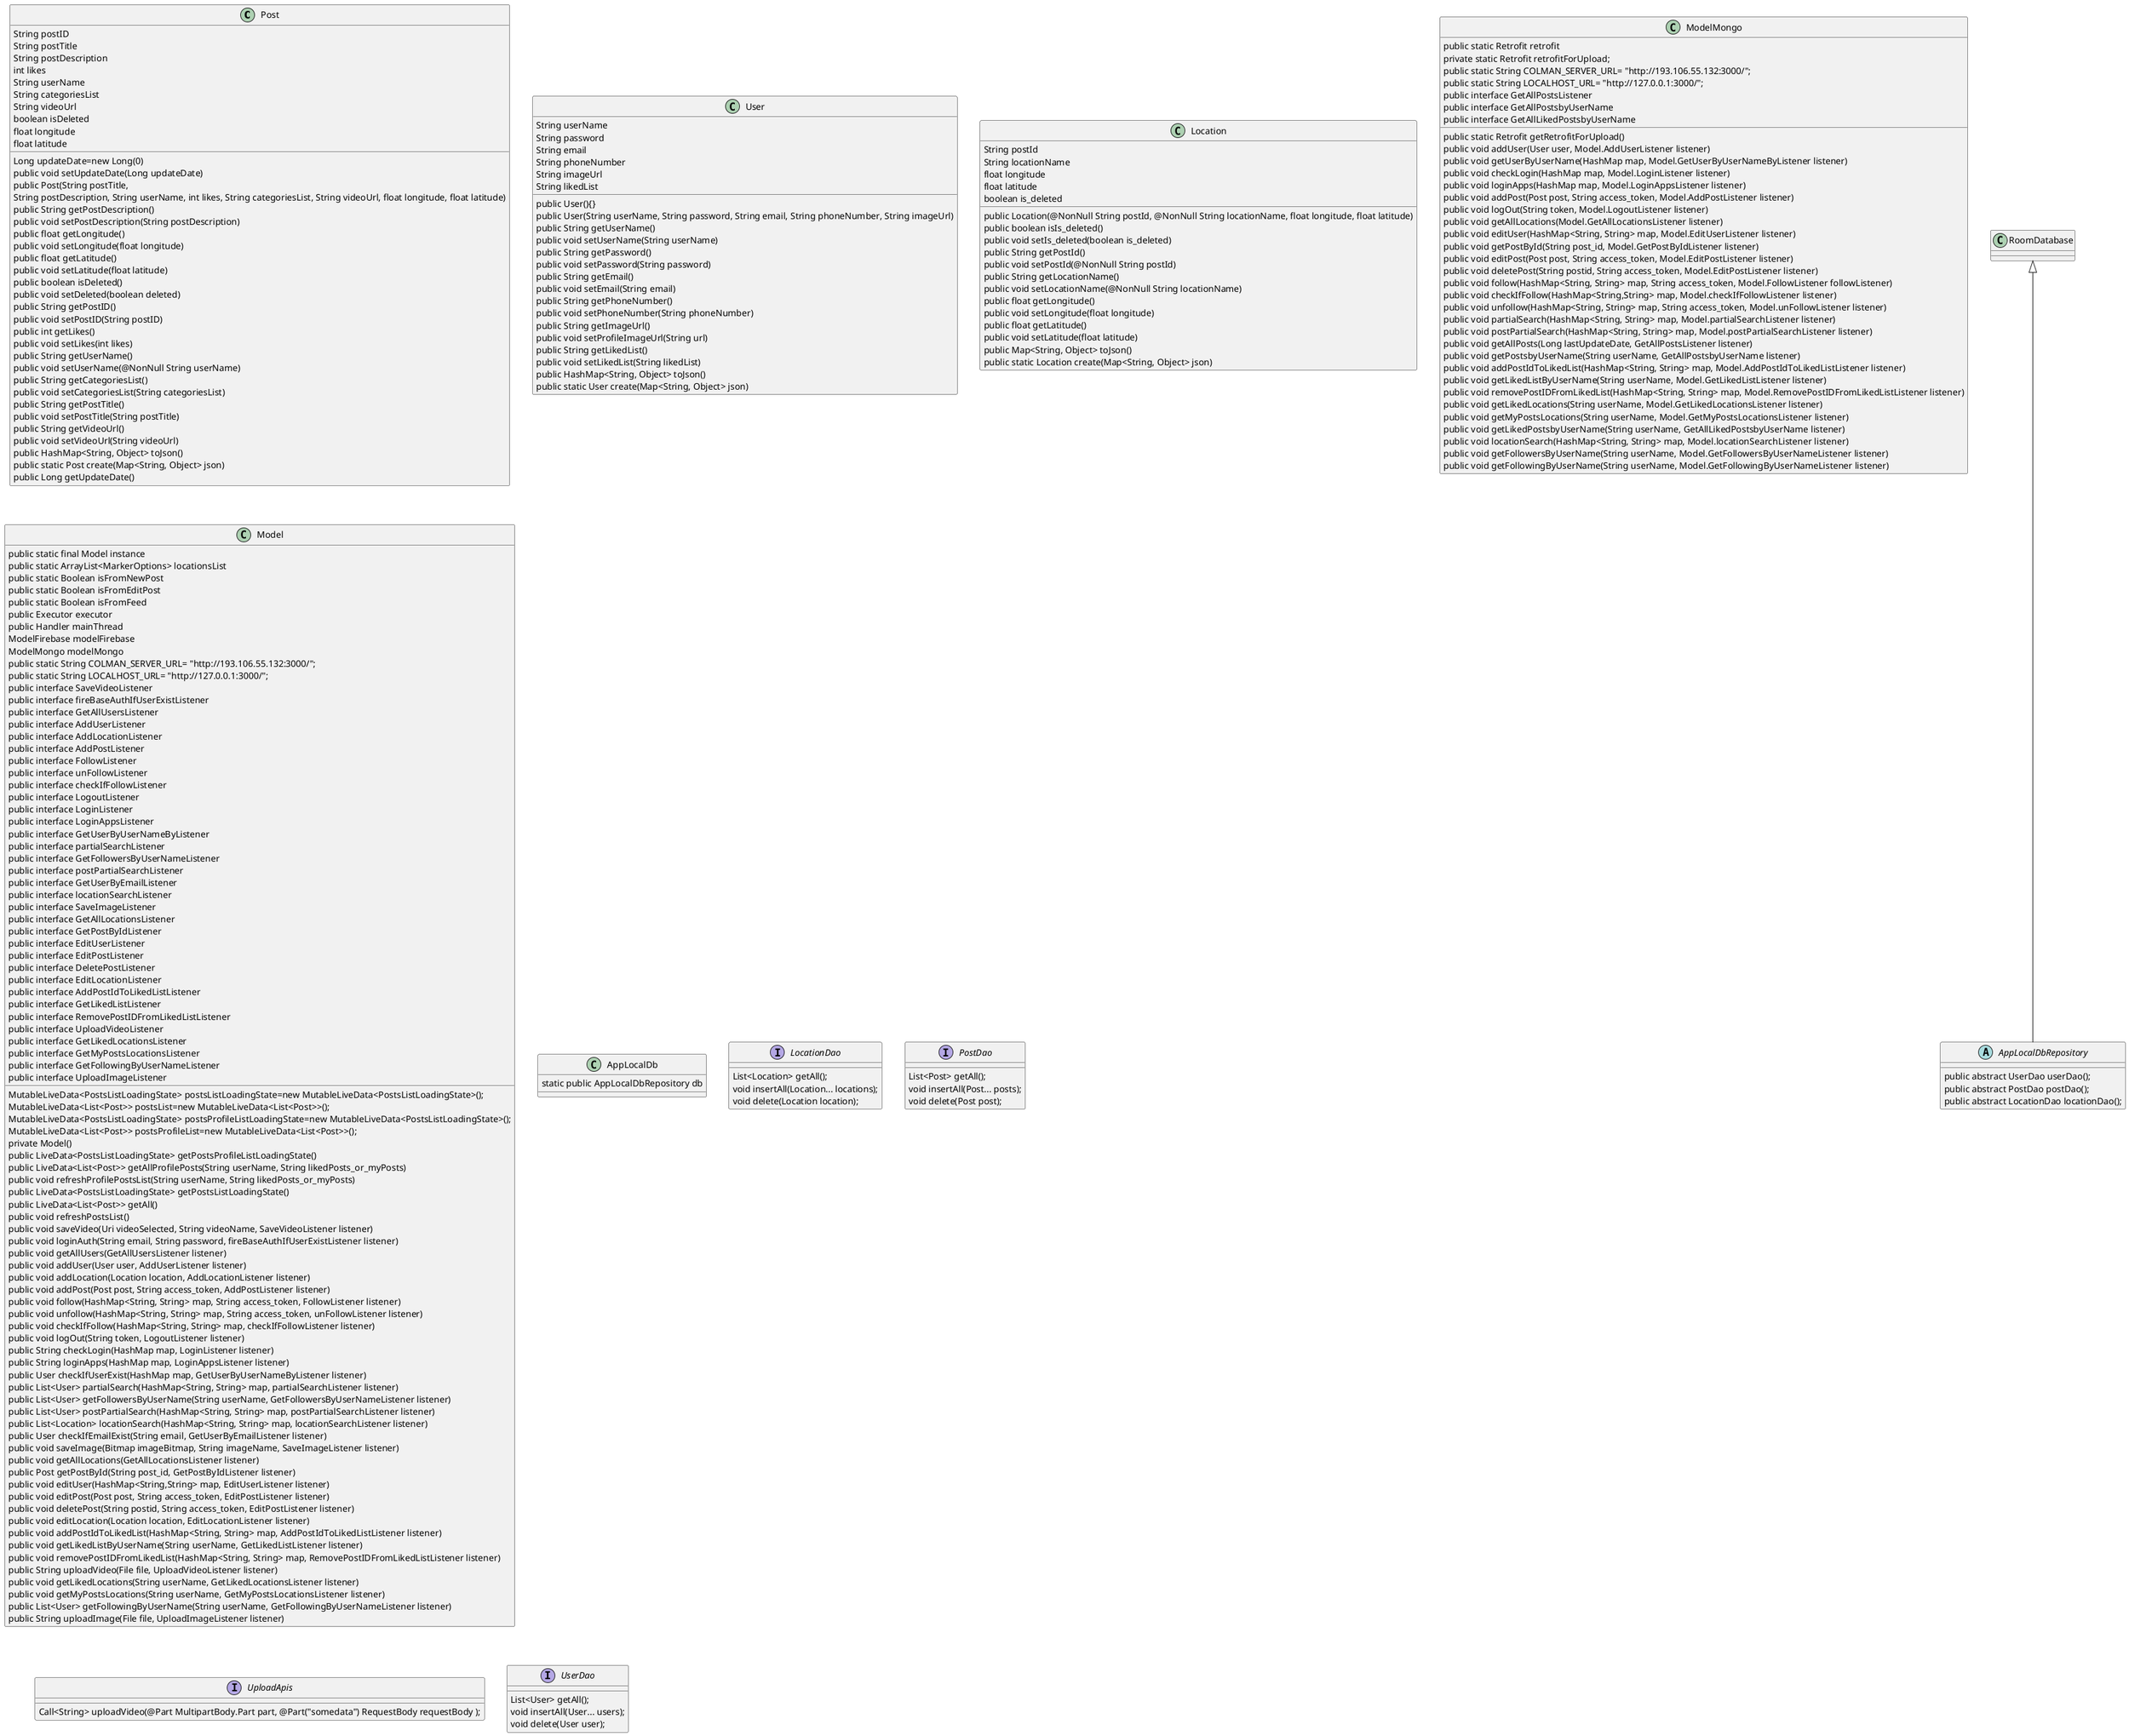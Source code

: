 @startuml

class Post {
    String postID
    String postTitle
    String postDescription
    int likes
    String userName
    String categoriesList
    String videoUrl
    boolean isDeleted
    float longitude
    float latitude
    Long updateDate=new Long(0)
    public void setUpdateDate(Long updateDate)
    public Post(String postTitle,
    String postDescription, String userName, int likes, String categoriesList, String videoUrl, float longitude, float latitude)
    public String getPostDescription()
    public void setPostDescription(String postDescription)
    public float getLongitude()
    public void setLongitude(float longitude)
    public float getLatitude()
    public void setLatitude(float latitude)
    public boolean isDeleted()
    public void setDeleted(boolean deleted)
    public String getPostID()
    public void setPostID(String postID)
    public int getLikes()
    public void setLikes(int likes)
    public String getUserName()
    public void setUserName(@NonNull String userName)
    public String getCategoriesList()
    public void setCategoriesList(String categoriesList)
    public String getPostTitle()
    public void setPostTitle(String postTitle)
    public String getVideoUrl()
    public void setVideoUrl(String videoUrl)
    public HashMap<String, Object> toJson()
    public static Post create(Map<String, Object> json)
    public Long getUpdateDate()
}


class User {
    String userName
    String password
    String email
    String phoneNumber
    String imageUrl
    String likedList
    public User(){}
    public User(String userName, String password, String email, String phoneNumber, String imageUrl)
    public String getUserName()
    public void setUserName(String userName)
    public String getPassword()
    public void setPassword(String password)
    public String getEmail()
    public void setEmail(String email)
    public String getPhoneNumber()
    public void setPhoneNumber(String phoneNumber)
    public String getImageUrl()
    public void setProfileImageUrl(String url)
    public String getLikedList()
    public void setLikedList(String likedList)
    public HashMap<String, Object> toJson()
    public static User create(Map<String, Object> json)
}


 class Location {
    String postId
    String locationName
    float longitude
    float latitude
    boolean is_deleted
    public Location(@NonNull String postId, @NonNull String locationName, float longitude, float latitude)
    public boolean isIs_deleted()
    public void setIs_deleted(boolean is_deleted)
    public String getPostId()
    public void setPostId(@NonNull String postId)
    public String getLocationName()
    public void setLocationName(@NonNull String locationName)
    public float getLongitude()
    public void setLongitude(float longitude)
    public float getLatitude()
    public void setLatitude(float latitude)
    public Map<String, Object> toJson()
    public static Location create(Map<String, Object> json)
}


class ModelMongo {
    public static Retrofit retrofit
    private static Retrofit retrofitForUpload;
    public static String COLMAN_SERVER_URL= "http://193.106.55.132:3000/";
    public static String LOCALHOST_URL= "http://127.0.0.1:3000/";
    public static Retrofit getRetrofitForUpload()
    public void addUser(User user, Model.AddUserListener listener)
    public void getUserByUserName(HashMap map, Model.GetUserByUserNameByListener listener)
    public void checkLogin(HashMap map, Model.LoginListener listener)
    public void loginApps(HashMap map, Model.LoginAppsListener listener)
    public void addPost(Post post, String access_token, Model.AddPostListener listener)
    public void logOut(String token, Model.LogoutListener listener)
    public void getAllLocations(Model.GetAllLocationsListener listener)
    public void editUser(HashMap<String, String> map, Model.EditUserListener listener)
    public void getPostById(String post_id, Model.GetPostByIdListener listener)
    public void editPost(Post post, String access_token, Model.EditPostListener listener)
    public void deletePost(String postid, String access_token, Model.EditPostListener listener)
    public void follow(HashMap<String, String> map, String access_token, Model.FollowListener followListener)
    public void checkIfFollow(HashMap<String,String> map, Model.checkIfFollowListener listener)
    public void unfollow(HashMap<String, String> map, String access_token, Model.unFollowListener listener)
    public void partialSearch(HashMap<String, String> map, Model.partialSearchListener listener)
    public void postPartialSearch(HashMap<String, String> map, Model.postPartialSearchListener listener)
    public interface GetAllPostsListener
    public void getAllPosts(Long lastUpdateDate, GetAllPostsListener listener)
    public interface GetAllPostsbyUserName
    public void getPostsbyUserName(String userName, GetAllPostsbyUserName listener)
    public void addPostIdToLikedList(HashMap<String, String> map, Model.AddPostIdToLikedListListener listener)
    public void getLikedListByUserName(String userName, Model.GetLikedListListener listener)
    public void removePostIDFromLikedList(HashMap<String, String> map, Model.RemovePostIDFromLikedListListener listener)
    public void getLikedLocations(String userName, Model.GetLikedLocationsListener listener)
    public void getMyPostsLocations(String userName, Model.GetMyPostsLocationsListener listener)
    public interface GetAllLikedPostsbyUserName
    public void getLikedPostsbyUserName(String userName, GetAllLikedPostsbyUserName listener)
    public void locationSearch(HashMap<String, String> map, Model.locationSearchListener listener)
    public void getFollowersByUserName(String userName, Model.GetFollowersByUserNameListener listener)
    public void getFollowingByUserName(String userName, Model.GetFollowingByUserNameListener listener)
}


class Model {
    public static final Model instance
    public static ArrayList<MarkerOptions> locationsList
    public static Boolean isFromNewPost
    public static Boolean isFromEditPost
    public static Boolean isFromFeed
    public Executor executor
    public Handler mainThread
    ModelFirebase modelFirebase
    ModelMongo modelMongo
    public static String COLMAN_SERVER_URL= "http://193.106.55.132:3000/";
    public static String LOCALHOST_URL= "http://127.0.0.1:3000/";
    MutableLiveData<PostsListLoadingState> postsListLoadingState=new MutableLiveData<PostsListLoadingState>();
    MutableLiveData<List<Post>> postsList=new MutableLiveData<List<Post>>();
    MutableLiveData<PostsListLoadingState> postsProfileListLoadingState=new MutableLiveData<PostsListLoadingState>();
    MutableLiveData<List<Post>> postsProfileList=new MutableLiveData<List<Post>>();
    private Model()
    public LiveData<PostsListLoadingState> getPostsProfileListLoadingState()
    public LiveData<List<Post>> getAllProfilePosts(String userName, String likedPosts_or_myPosts)
    public void refreshProfilePostsList(String userName, String likedPosts_or_myPosts)
    public LiveData<PostsListLoadingState> getPostsListLoadingState()
    public LiveData<List<Post>> getAll()
    public void refreshPostsList()
    public interface SaveVideoListener
    public void saveVideo(Uri videoSelected, String videoName, SaveVideoListener listener)
    public interface fireBaseAuthIfUserExistListener
    public void loginAuth(String email, String password, fireBaseAuthIfUserExistListener listener)
    public interface GetAllUsersListener
    public void getAllUsers(GetAllUsersListener listener)
    public interface AddUserListener
    public void addUser(User user, AddUserListener listener)
    public interface AddLocationListener
    public void addLocation(Location location, AddLocationListener listener)
    public interface AddPostListener
    public void addPost(Post post, String access_token, AddPostListener listener)
    public interface FollowListener
    public void follow(HashMap<String, String> map, String access_token, FollowListener listener)
    public interface unFollowListener
    public void unfollow(HashMap<String, String> map, String access_token, unFollowListener listener)
    public interface checkIfFollowListener
    public void checkIfFollow(HashMap<String, String> map, checkIfFollowListener listener)
    public interface LogoutListener
    public void logOut(String token, LogoutListener listener)
    public interface LoginListener
    public String checkLogin(HashMap map, LoginListener listener)
    public interface LoginAppsListener
    public String loginApps(HashMap map, LoginAppsListener listener)
    public interface GetUserByUserNameByListener
    public User checkIfUserExist(HashMap map, GetUserByUserNameByListener listener)
    public interface partialSearchListener
    public List<User> partialSearch(HashMap<String, String> map, partialSearchListener listener)
    public interface GetFollowersByUserNameListener
    public List<User> getFollowersByUserName(String userName, GetFollowersByUserNameListener listener)
    public interface postPartialSearchListener
    public List<User> postPartialSearch(HashMap<String, String> map, postPartialSearchListener listener)
    public interface GetUserByEmailListener
    public interface locationSearchListener
    public List<Location> locationSearch(HashMap<String, String> map, locationSearchListener listener)
    public User checkIfEmailExist(String email, GetUserByEmailListener listener)
    public interface SaveImageListener
    public void saveImage(Bitmap imageBitmap, String imageName, SaveImageListener listener)
    public interface GetAllLocationsListener
    public void getAllLocations(GetAllLocationsListener listener)
    public interface GetPostByIdListener
    public Post getPostById(String post_id, GetPostByIdListener listener)
    public interface EditUserListener
    public void editUser(HashMap<String,String> map, EditUserListener listener)
    public interface EditPostListener
    public void editPost(Post post, String access_token, EditPostListener listener)
    public interface DeletePostListener
    public void deletePost(String postid, String access_token, EditPostListener listener)
    public interface EditLocationListener
    public void editLocation(Location location, EditLocationListener listener)
    public interface AddPostIdToLikedListListener
    public void addPostIdToLikedList(HashMap<String, String> map, AddPostIdToLikedListListener listener)
    public interface GetLikedListListener
    public void getLikedListByUserName(String userName, GetLikedListListener listener)
    public interface RemovePostIDFromLikedListListener
    public void removePostIDFromLikedList(HashMap<String, String> map, RemovePostIDFromLikedListListener listener)
    public interface UploadVideoListener
    public String uploadVideo(File file, UploadVideoListener listener)
    public interface GetLikedLocationsListener
    public void getLikedLocations(String userName, GetLikedLocationsListener listener)
    public interface GetMyPostsLocationsListener
    public void getMyPostsLocations(String userName, GetMyPostsLocationsListener listener)
    public interface GetFollowingByUserNameListener
    public List<User> getFollowingByUserName(String userName, GetFollowingByUserNameListener listener)
    public interface UploadImageListener
    public String uploadImage(File file, UploadImageListener listener)
}


abstract class AppLocalDbRepository extends RoomDatabase {
    public abstract UserDao userDao();
    public abstract PostDao postDao();
    public abstract LocationDao locationDao();
}


class AppLocalDb{
    static public AppLocalDbRepository db
}


interface LocationDao {
    List<Location> getAll();
    void insertAll(Location... locations);
    void delete(Location location);
}


interface PostDao {
    List<Post> getAll();
    void insertAll(Post... posts);
    void delete(Post post);
}


interface UploadApis {
    Call<String> uploadVideo(@Part MultipartBody.Part part, @Part("somedata") RequestBody requestBody );
}


interface UserDao {
    List<User> getAll();
    void insertAll(User... users);
    void delete(User user);
}


@enduml